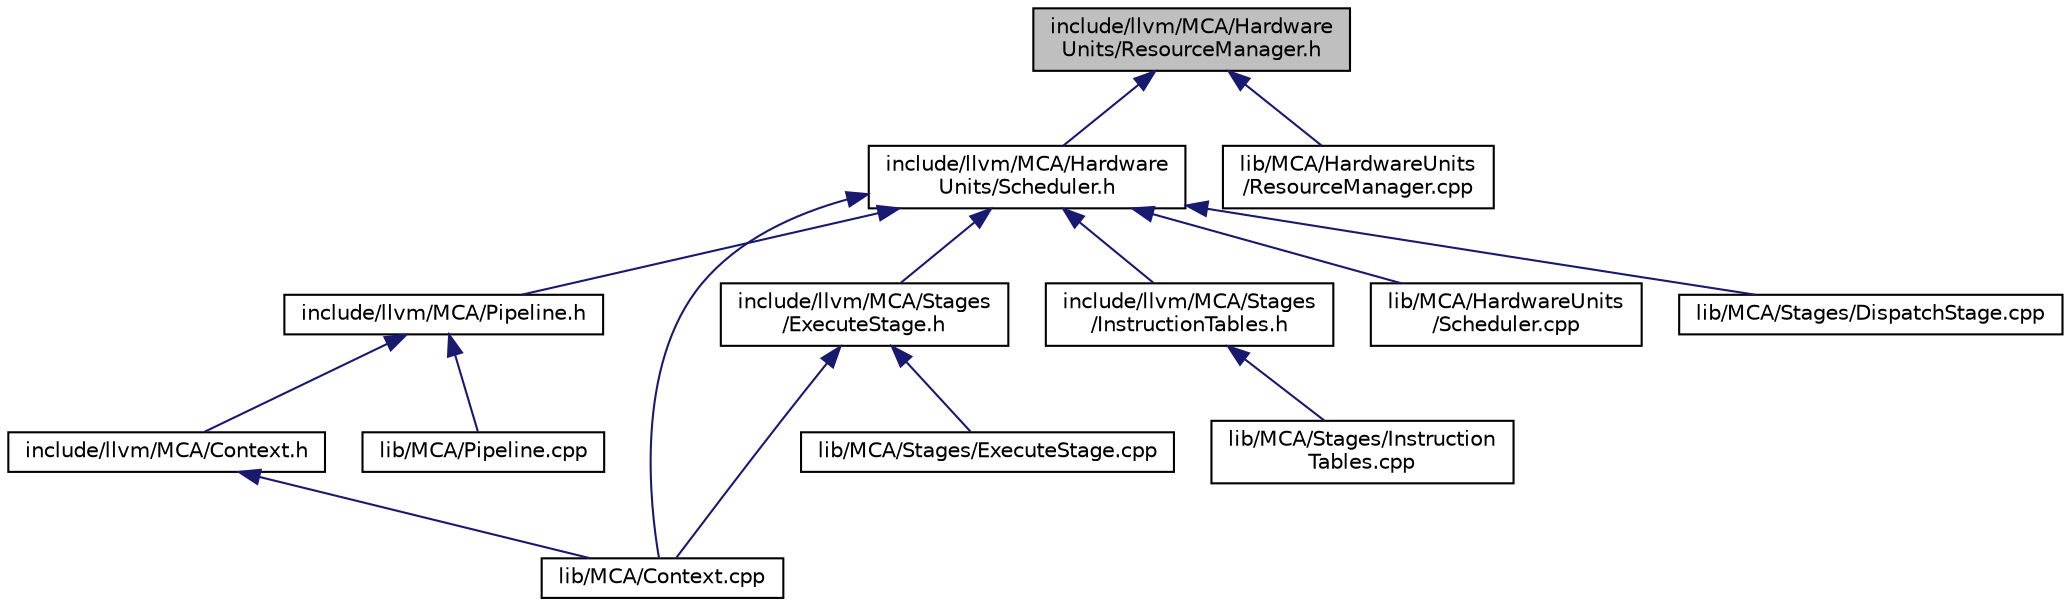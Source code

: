 digraph "include/llvm/MCA/HardwareUnits/ResourceManager.h"
{
 // LATEX_PDF_SIZE
  bgcolor="transparent";
  edge [fontname="Helvetica",fontsize="10",labelfontname="Helvetica",labelfontsize="10"];
  node [fontname="Helvetica",fontsize="10",shape="box"];
  Node1 [label="include/llvm/MCA/Hardware\lUnits/ResourceManager.h",height=0.2,width=0.4,color="black", fillcolor="grey75", style="filled", fontcolor="black",tooltip="The classes here represent processor resource units and their management strategy."];
  Node1 -> Node2 [dir="back",color="midnightblue",fontsize="10",style="solid",fontname="Helvetica"];
  Node2 [label="include/llvm/MCA/Hardware\lUnits/Scheduler.h",height=0.2,width=0.4,color="black",URL="$Scheduler_8h.html",tooltip="A scheduler for Processor Resource Units and Processor Resource Groups."];
  Node2 -> Node3 [dir="back",color="midnightblue",fontsize="10",style="solid",fontname="Helvetica"];
  Node3 [label="include/llvm/MCA/Pipeline.h",height=0.2,width=0.4,color="black",URL="$Pipeline_8h.html",tooltip="This file implements an ordered container of stages that simulate the pipeline of a hardware backend."];
  Node3 -> Node4 [dir="back",color="midnightblue",fontsize="10",style="solid",fontname="Helvetica"];
  Node4 [label="include/llvm/MCA/Context.h",height=0.2,width=0.4,color="black",URL="$Context_8h.html",tooltip="This file defines a class for holding ownership of various simulated hardware units."];
  Node4 -> Node5 [dir="back",color="midnightblue",fontsize="10",style="solid",fontname="Helvetica"];
  Node5 [label="lib/MCA/Context.cpp",height=0.2,width=0.4,color="black",URL="$Context_8cpp.html",tooltip="This file defines a class for holding ownership of various simulated hardware units."];
  Node3 -> Node6 [dir="back",color="midnightblue",fontsize="10",style="solid",fontname="Helvetica"];
  Node6 [label="lib/MCA/Pipeline.cpp",height=0.2,width=0.4,color="black",URL="$Pipeline_8cpp.html",tooltip="This file implements an ordered container of stages that simulate the pipeline of a hardware backend."];
  Node2 -> Node7 [dir="back",color="midnightblue",fontsize="10",style="solid",fontname="Helvetica"];
  Node7 [label="include/llvm/MCA/Stages\l/ExecuteStage.h",height=0.2,width=0.4,color="black",URL="$ExecuteStage_8h.html",tooltip="This file defines the execution stage of a default instruction pipeline."];
  Node7 -> Node5 [dir="back",color="midnightblue",fontsize="10",style="solid",fontname="Helvetica"];
  Node7 -> Node8 [dir="back",color="midnightblue",fontsize="10",style="solid",fontname="Helvetica"];
  Node8 [label="lib/MCA/Stages/ExecuteStage.cpp",height=0.2,width=0.4,color="black",URL="$ExecuteStage_8cpp.html",tooltip="This file defines the execution stage of an instruction pipeline."];
  Node2 -> Node9 [dir="back",color="midnightblue",fontsize="10",style="solid",fontname="Helvetica"];
  Node9 [label="include/llvm/MCA/Stages\l/InstructionTables.h",height=0.2,width=0.4,color="black",URL="$InstructionTables_8h.html",tooltip="This file implements a custom stage to generate instruction tables."];
  Node9 -> Node10 [dir="back",color="midnightblue",fontsize="10",style="solid",fontname="Helvetica"];
  Node10 [label="lib/MCA/Stages/Instruction\lTables.cpp",height=0.2,width=0.4,color="black",URL="$InstructionTables_8cpp.html",tooltip="This file implements the method InstructionTables::execute()."];
  Node2 -> Node5 [dir="back",color="midnightblue",fontsize="10",style="solid",fontname="Helvetica"];
  Node2 -> Node11 [dir="back",color="midnightblue",fontsize="10",style="solid",fontname="Helvetica"];
  Node11 [label="lib/MCA/HardwareUnits\l/Scheduler.cpp",height=0.2,width=0.4,color="black",URL="$Scheduler_8cpp.html",tooltip=" "];
  Node2 -> Node12 [dir="back",color="midnightblue",fontsize="10",style="solid",fontname="Helvetica"];
  Node12 [label="lib/MCA/Stages/DispatchStage.cpp",height=0.2,width=0.4,color="black",URL="$DispatchStage_8cpp.html",tooltip="This file models the dispatch component of an instruction pipeline."];
  Node1 -> Node13 [dir="back",color="midnightblue",fontsize="10",style="solid",fontname="Helvetica"];
  Node13 [label="lib/MCA/HardwareUnits\l/ResourceManager.cpp",height=0.2,width=0.4,color="black",URL="$ResourceManager_8cpp.html",tooltip="The classes here represent processor resource units and their management strategy."];
}
